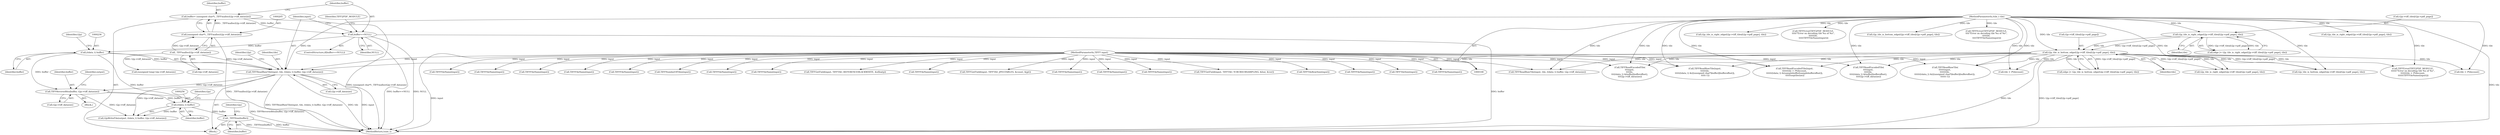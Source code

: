 digraph "0_libtiff_c7153361a4041260719b340f73f2f76@API" {
"1000261" [label="(Call,_TIFFfree(buffer))"];
"1000255" [label="(Call,(tdata_t) buffer)"];
"1000235" [label="(Call,(tdata_t) buffer)"];
"1000211" [label="(Call,buffer==NULL)"];
"1000202" [label="(Call,buffer= (unsigned char*) _TIFFmalloc(t2p->tiff_datasize))"];
"1000204" [label="(Call,(unsigned char*) _TIFFmalloc(t2p->tiff_datasize))"];
"1000206" [label="(Call,_TIFFmalloc(t2p->tiff_datasize))"];
"1000248" [label="(Call,TIFFReverseBits(buffer, t2p->tiff_datasize))"];
"1000232" [label="(Call,TIFFReadRawTile(input, tile, (tdata_t) buffer, t2p->tiff_datasize))"];
"1000110" [label="(MethodParameterIn,TIFF* input)"];
"1000185" [label="(Call,t2p_tile_is_bottom_edge(t2p->tiff_tiles[t2p->pdf_page], tile))"];
"1000174" [label="(Call,t2p_tile_is_right_edge(t2p->tiff_tiles[t2p->pdf_page], tile))"];
"1000112" [label="(MethodParameterIn,ttile_t tile)"];
"1000783" [label="(Call,TIFFNumberOfTiles(input))"];
"1000211" [label="(Call,buffer==NULL)"];
"1000451" [label="(Call,t2p_tile_is_right_edge(t2p->tiff_tiles[t2p->pdf_page], tile))"];
"1000112" [label="(MethodParameterIn,ttile_t tile)"];
"1000981" [label="(Call,TIFFError(TIFF2PDF_MODULE, \n\t\t\t\t\t\"Error on decoding tile %u of %s\", \n\t\t\t\t\ttile, \n\t\t\t\t\tTIFFFileName(input)))"];
"1000869" [label="(Call,TIFFReadEncodedTile(input, \n\t\t\t\t\t\ttile + i*tilecount, \n\t\t\t\t\t\t(tdata_t) &(samplebuffer[samplebufferoffset]), \n\t\t\t\t\t\tseptilesize))"];
"1000238" [label="(Call,t2p->tiff_datasize)"];
"1000843" [label="(Call,TIFFFileName(input))"];
"1001530" [label="(MethodReturn,tsize_t)"];
"1000202" [label="(Call,buffer= (unsigned char*) _TIFFmalloc(t2p->tiff_datasize))"];
"1000216" [label="(Identifier,TIFF2PDF_MODULE)"];
"1000304" [label="(Call,TIFFReadRawTile(input, tile, (tdata_t) buffer, t2p->tiff_datasize))"];
"1000207" [label="(Call,t2p->tiff_datasize)"];
"1000757" [label="(Call,TIFFFileName(input))"];
"1000261" [label="(Call,_TIFFfree(buffer))"];
"1001353" [label="(Call,TIFFGetField(input, TIFFTAG_REFERENCEBLACKWHITE, &xfloatp))"];
"1000952" [label="(Call,TIFFFileName(input))"];
"1000186" [label="(Call,t2p->tiff_tiles[t2p->pdf_page])"];
"1001224" [label="(Call,t2p_tile_is_bottom_edge(t2p->tiff_tiles[t2p->pdf_page], tile))"];
"1000753" [label="(Call,TIFFError(TIFF2PDF_MODULE, \n\t\t\t\t\"Error on decoding tile %u of %s\", \n\t\t\t\ttile, \n\t\t\t\tTIFFFileName(input)))"];
"1000735" [label="(Call,TIFFReadEncodedTile(\n\t\t\tinput, \n\t\t\ttile, \n\t\t\t(tdata_t) &buffer[bufferoffset], \n\t\t\tt2p->tiff_datasize))"];
"1000583" [label="(Call,TIFFGetField(input, TIFFTAG_JPEGTABLES, &count, &jpt))"];
"1000897" [label="(Call,TIFFFileName(input))"];
"1000182" [label="(Identifier,tile)"];
"1000201" [label="(Block,)"];
"1000204" [label="(Call,(unsigned char*) _TIFFmalloc(t2p->tiff_datasize))"];
"1000212" [label="(Identifier,buffer)"];
"1000572" [label="(Call,TIFFFileName(input))"];
"1000249" [label="(Identifier,buffer)"];
"1000500" [label="(Call,TIFFReadRawTile(input, \n\t\t\t\t\ttile, \n\t\t\t\t\t(tdata_t) &(((unsigned char*)buffer)[bufferoffset]), \n\t\t\t\t\t-1))"];
"1000174" [label="(Call,t2p_tile_is_right_edge(t2p->tiff_tiles[t2p->pdf_page], tile))"];
"1000206" [label="(Call,_TIFFmalloc(t2p->tiff_datasize))"];
"1000250" [label="(Call,t2p->tiff_datasize)"];
"1000218" [label="(Call,(unsigned long) t2p->tiff_datasize)"];
"1001074" [label="(Call,TIFFFileName(input))"];
"1001328" [label="(Call,TIFFGetField(input, TIFFTAG_YCBCRSUBSAMPLING, &hor, &ver))"];
"1000247" [label="(Block,)"];
"1000255" [label="(Call,(tdata_t) buffer)"];
"1001134" [label="(Call,TIFFTileRowSize(input))"];
"1000254" [label="(Identifier,output)"];
"1000110" [label="(MethodParameterIn,TIFF* input)"];
"1000355" [label="(Call,TIFFFileName(input))"];
"1000265" [label="(Identifier,t2p)"];
"1000234" [label="(Identifier,tile)"];
"1000779" [label="(Call,TIFFTileSize(input))"];
"1000183" [label="(Call,edge |= t2p_tile_is_bottom_edge(t2p->tiff_tiles[t2p->pdf_page], tile))"];
"1000889" [label="(Call,TIFFError(TIFF2PDF_MODULE, \n\t\t\t\t\t\t\"Error on decoding tile %u of %s\", \n\t\t\t\t\t\ttile + i*tilecount, \n\t\t\t\t\t\tTIFFFileName(input)))"];
"1000203" [label="(Identifier,buffer)"];
"1000237" [label="(Identifier,buffer)"];
"1001121" [label="(Call,t2p_tile_is_right_edge(t2p->tiff_tiles[t2p->pdf_page], tile))"];
"1000213" [label="(Identifier,NULL)"];
"1001185" [label="(Call,t2p_tile_is_right_edge(t2p->tiff_tiles[t2p->pdf_page], tile))"];
"1000385" [label="(Call,TIFFFileName(input))"];
"1000244" [label="(Identifier,t2p)"];
"1000232" [label="(Call,TIFFReadRawTile(input, tile, (tdata_t) buffer, t2p->tiff_datasize))"];
"1000223" [label="(Call,TIFFFileName(input))"];
"1000871" [label="(Call,tile + i*tilecount)"];
"1000985" [label="(Call,TIFFFileName(input))"];
"1000253" [label="(Call,t2pWriteFile(output, (tdata_t) buffer, t2p->tiff_datasize))"];
"1000210" [label="(ControlStructure,if(buffer==NULL))"];
"1000257" [label="(Identifier,buffer)"];
"1000233" [label="(Identifier,input)"];
"1000235" [label="(Call,(tdata_t) buffer)"];
"1000185" [label="(Call,t2p_tile_is_bottom_edge(t2p->tiff_tiles[t2p->pdf_page], tile))"];
"1000295" [label="(Call,TIFFFileName(input))"];
"1000175" [label="(Call,t2p->tiff_tiles[t2p->pdf_page])"];
"1000635" [label="(Call,TIFFReadRawTile(\n\t\t\t\t\t\tinput, \n\t\t\t\t\t\ttile, \n\t\t\t\t\t\t(tdata_t) &(((unsigned char*)buffer)[bufferoffset]), \n\t\t\t\t\t\t-1))"];
"1000259" [label="(Identifier,t2p)"];
"1000963" [label="(Call,TIFFReadEncodedTile(\n\t\t\t\tinput, \n\t\t\t\ttile, \n\t\t\t\t(tdata_t) &buffer[bufferoffset], \n\t\t\t\tt2p->tiff_datasize))"];
"1000193" [label="(Identifier,tile)"];
"1000262" [label="(Identifier,buffer)"];
"1000408" [label="(Call,t2p_tile_is_bottom_edge(t2p->tiff_tiles[t2p->pdf_page], tile))"];
"1000892" [label="(Call,tile + i*tilecount)"];
"1000724" [label="(Call,TIFFFileName(input))"];
"1000813" [label="(Call,TIFFFileName(input))"];
"1000248" [label="(Call,TIFFReverseBits(buffer, t2p->tiff_datasize))"];
"1000172" [label="(Call,edge |= t2p_tile_is_right_edge(t2p->tiff_tiles[t2p->pdf_page], tile))"];
"1000239" [label="(Identifier,t2p)"];
"1000261" -> "1000201"  [label="AST: "];
"1000261" -> "1000262"  [label="CFG: "];
"1000262" -> "1000261"  [label="AST: "];
"1000265" -> "1000261"  [label="CFG: "];
"1000261" -> "1001530"  [label="DDG: buffer"];
"1000261" -> "1001530"  [label="DDG: _TIFFfree(buffer)"];
"1000255" -> "1000261"  [label="DDG: buffer"];
"1000255" -> "1000253"  [label="AST: "];
"1000255" -> "1000257"  [label="CFG: "];
"1000256" -> "1000255"  [label="AST: "];
"1000257" -> "1000255"  [label="AST: "];
"1000259" -> "1000255"  [label="CFG: "];
"1000255" -> "1000253"  [label="DDG: buffer"];
"1000235" -> "1000255"  [label="DDG: buffer"];
"1000248" -> "1000255"  [label="DDG: buffer"];
"1000235" -> "1000232"  [label="AST: "];
"1000235" -> "1000237"  [label="CFG: "];
"1000236" -> "1000235"  [label="AST: "];
"1000237" -> "1000235"  [label="AST: "];
"1000239" -> "1000235"  [label="CFG: "];
"1000235" -> "1000232"  [label="DDG: buffer"];
"1000211" -> "1000235"  [label="DDG: buffer"];
"1000235" -> "1000248"  [label="DDG: buffer"];
"1000211" -> "1000210"  [label="AST: "];
"1000211" -> "1000213"  [label="CFG: "];
"1000212" -> "1000211"  [label="AST: "];
"1000213" -> "1000211"  [label="AST: "];
"1000216" -> "1000211"  [label="CFG: "];
"1000233" -> "1000211"  [label="CFG: "];
"1000211" -> "1001530"  [label="DDG: buffer"];
"1000211" -> "1001530"  [label="DDG: buffer==NULL"];
"1000211" -> "1001530"  [label="DDG: NULL"];
"1000202" -> "1000211"  [label="DDG: buffer"];
"1000202" -> "1000201"  [label="AST: "];
"1000202" -> "1000204"  [label="CFG: "];
"1000203" -> "1000202"  [label="AST: "];
"1000204" -> "1000202"  [label="AST: "];
"1000212" -> "1000202"  [label="CFG: "];
"1000202" -> "1001530"  [label="DDG: (unsigned char*) _TIFFmalloc(t2p->tiff_datasize)"];
"1000204" -> "1000202"  [label="DDG: _TIFFmalloc(t2p->tiff_datasize)"];
"1000204" -> "1000206"  [label="CFG: "];
"1000205" -> "1000204"  [label="AST: "];
"1000206" -> "1000204"  [label="AST: "];
"1000204" -> "1001530"  [label="DDG: _TIFFmalloc(t2p->tiff_datasize)"];
"1000206" -> "1000204"  [label="DDG: t2p->tiff_datasize"];
"1000206" -> "1000207"  [label="CFG: "];
"1000207" -> "1000206"  [label="AST: "];
"1000206" -> "1000218"  [label="DDG: t2p->tiff_datasize"];
"1000206" -> "1000232"  [label="DDG: t2p->tiff_datasize"];
"1000248" -> "1000247"  [label="AST: "];
"1000248" -> "1000250"  [label="CFG: "];
"1000249" -> "1000248"  [label="AST: "];
"1000250" -> "1000248"  [label="AST: "];
"1000254" -> "1000248"  [label="CFG: "];
"1000248" -> "1001530"  [label="DDG: TIFFReverseBits(buffer, t2p->tiff_datasize)"];
"1000232" -> "1000248"  [label="DDG: t2p->tiff_datasize"];
"1000248" -> "1000253"  [label="DDG: t2p->tiff_datasize"];
"1000232" -> "1000201"  [label="AST: "];
"1000232" -> "1000238"  [label="CFG: "];
"1000233" -> "1000232"  [label="AST: "];
"1000234" -> "1000232"  [label="AST: "];
"1000238" -> "1000232"  [label="AST: "];
"1000244" -> "1000232"  [label="CFG: "];
"1000232" -> "1001530"  [label="DDG: input"];
"1000232" -> "1001530"  [label="DDG: TIFFReadRawTile(input, tile, (tdata_t) buffer, t2p->tiff_datasize)"];
"1000232" -> "1001530"  [label="DDG: tile"];
"1000110" -> "1000232"  [label="DDG: input"];
"1000185" -> "1000232"  [label="DDG: tile"];
"1000112" -> "1000232"  [label="DDG: tile"];
"1000232" -> "1000253"  [label="DDG: t2p->tiff_datasize"];
"1000110" -> "1000108"  [label="AST: "];
"1000110" -> "1001530"  [label="DDG: input"];
"1000110" -> "1000223"  [label="DDG: input"];
"1000110" -> "1000295"  [label="DDG: input"];
"1000110" -> "1000304"  [label="DDG: input"];
"1000110" -> "1000355"  [label="DDG: input"];
"1000110" -> "1000385"  [label="DDG: input"];
"1000110" -> "1000500"  [label="DDG: input"];
"1000110" -> "1000572"  [label="DDG: input"];
"1000110" -> "1000583"  [label="DDG: input"];
"1000110" -> "1000635"  [label="DDG: input"];
"1000110" -> "1000724"  [label="DDG: input"];
"1000110" -> "1000735"  [label="DDG: input"];
"1000110" -> "1000757"  [label="DDG: input"];
"1000110" -> "1000779"  [label="DDG: input"];
"1000110" -> "1000783"  [label="DDG: input"];
"1000110" -> "1000813"  [label="DDG: input"];
"1000110" -> "1000843"  [label="DDG: input"];
"1000110" -> "1000869"  [label="DDG: input"];
"1000110" -> "1000897"  [label="DDG: input"];
"1000110" -> "1000952"  [label="DDG: input"];
"1000110" -> "1000963"  [label="DDG: input"];
"1000110" -> "1000985"  [label="DDG: input"];
"1000110" -> "1001074"  [label="DDG: input"];
"1000110" -> "1001134"  [label="DDG: input"];
"1000110" -> "1001328"  [label="DDG: input"];
"1000110" -> "1001353"  [label="DDG: input"];
"1000185" -> "1000183"  [label="AST: "];
"1000185" -> "1000193"  [label="CFG: "];
"1000186" -> "1000185"  [label="AST: "];
"1000193" -> "1000185"  [label="AST: "];
"1000183" -> "1000185"  [label="CFG: "];
"1000185" -> "1001530"  [label="DDG: t2p->tiff_tiles[t2p->pdf_page]"];
"1000185" -> "1001530"  [label="DDG: tile"];
"1000185" -> "1000183"  [label="DDG: t2p->tiff_tiles[t2p->pdf_page]"];
"1000185" -> "1000183"  [label="DDG: tile"];
"1000174" -> "1000185"  [label="DDG: t2p->tiff_tiles[t2p->pdf_page]"];
"1000174" -> "1000185"  [label="DDG: tile"];
"1000112" -> "1000185"  [label="DDG: tile"];
"1000185" -> "1000304"  [label="DDG: tile"];
"1000185" -> "1000408"  [label="DDG: t2p->tiff_tiles[t2p->pdf_page]"];
"1000185" -> "1000408"  [label="DDG: tile"];
"1000185" -> "1000500"  [label="DDG: tile"];
"1000185" -> "1000635"  [label="DDG: tile"];
"1000185" -> "1000735"  [label="DDG: tile"];
"1000185" -> "1000869"  [label="DDG: tile"];
"1000185" -> "1000871"  [label="DDG: tile"];
"1000185" -> "1000889"  [label="DDG: tile"];
"1000185" -> "1000892"  [label="DDG: tile"];
"1000185" -> "1000963"  [label="DDG: tile"];
"1000185" -> "1001121"  [label="DDG: t2p->tiff_tiles[t2p->pdf_page]"];
"1000185" -> "1001121"  [label="DDG: tile"];
"1000174" -> "1000172"  [label="AST: "];
"1000174" -> "1000182"  [label="CFG: "];
"1000175" -> "1000174"  [label="AST: "];
"1000182" -> "1000174"  [label="AST: "];
"1000172" -> "1000174"  [label="CFG: "];
"1000174" -> "1000172"  [label="DDG: t2p->tiff_tiles[t2p->pdf_page]"];
"1000174" -> "1000172"  [label="DDG: tile"];
"1000112" -> "1000174"  [label="DDG: tile"];
"1000112" -> "1000108"  [label="AST: "];
"1000112" -> "1001530"  [label="DDG: tile"];
"1000112" -> "1000304"  [label="DDG: tile"];
"1000112" -> "1000408"  [label="DDG: tile"];
"1000112" -> "1000451"  [label="DDG: tile"];
"1000112" -> "1000500"  [label="DDG: tile"];
"1000112" -> "1000635"  [label="DDG: tile"];
"1000112" -> "1000735"  [label="DDG: tile"];
"1000112" -> "1000753"  [label="DDG: tile"];
"1000112" -> "1000869"  [label="DDG: tile"];
"1000112" -> "1000871"  [label="DDG: tile"];
"1000112" -> "1000889"  [label="DDG: tile"];
"1000112" -> "1000892"  [label="DDG: tile"];
"1000112" -> "1000963"  [label="DDG: tile"];
"1000112" -> "1000981"  [label="DDG: tile"];
"1000112" -> "1001121"  [label="DDG: tile"];
"1000112" -> "1001185"  [label="DDG: tile"];
"1000112" -> "1001224"  [label="DDG: tile"];
}

